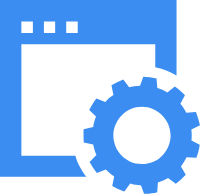 <mxfile version="22.1.11" type="github">
  <diagram name="Page-1" id="kQclkC6t_OZ5plzZZ3qX">
    <mxGraphModel dx="1082" dy="584" grid="1" gridSize="10" guides="1" tooltips="1" connect="1" arrows="1" fold="1" page="1" pageScale="1" pageWidth="850" pageHeight="1100" math="0" shadow="0">
      <root>
        <mxCell id="0" />
        <mxCell id="1" parent="0" />
        <mxCell id="Rq47lQsszGIYjsCbyuHM-2" value="" style="sketch=0;html=1;aspect=fixed;strokeColor=none;shadow=0;fillColor=#3B8DF1;verticalAlign=top;labelPosition=center;verticalLabelPosition=bottom;shape=mxgraph.gcp2.website" vertex="1" parent="1">
          <mxGeometry x="400" y="620" width="100" height="97" as="geometry" />
        </mxCell>
      </root>
    </mxGraphModel>
  </diagram>
</mxfile>
